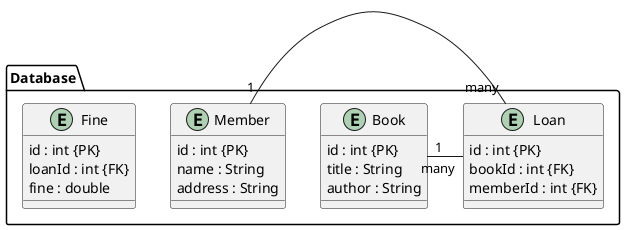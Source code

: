 @startuml

package Database {
    entity Book {
        id : int {PK}
        title : String
        author : String
    }

    entity Member {
        id : int {PK}
        name : String
        address : String
    }

    entity Loan {
        id : int {PK}
        bookId : int {FK}
        memberId : int {FK}
    }

    entity Fine {
        id : int {PK}
        loanId : int {FK}
        fine : double
    }

    Book "1" - "many" Loan
    Member "1" - "many" Loan
}
@enduml